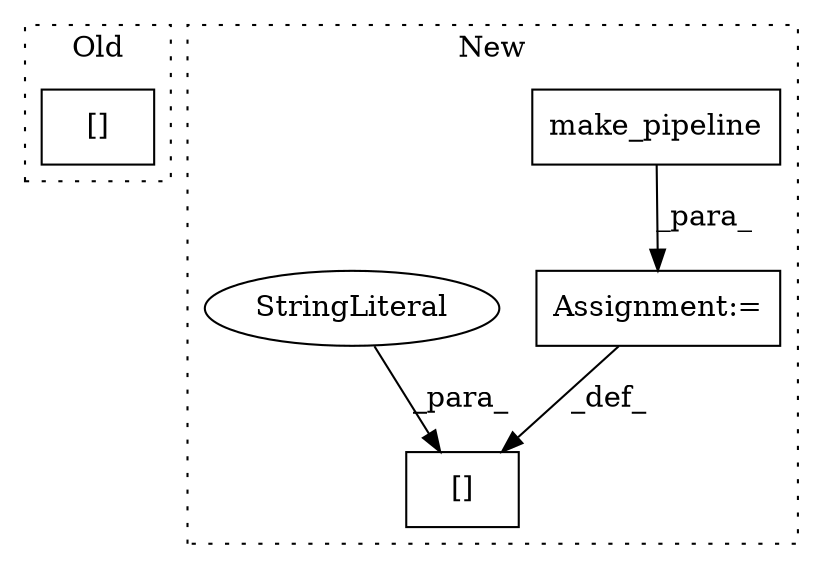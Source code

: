 digraph G {
subgraph cluster0 {
1 [label="[]" a="2" s="1158,1185" l="3,1" shape="box"];
label = "Old";
style="dotted";
}
subgraph cluster1 {
2 [label="make_pipeline" a="32" s="1030,1075" l="14,1" shape="box"];
3 [label="[]" a="2" s="1009,1028" l="10,1" shape="box"];
4 [label="StringLiteral" a="45" s="1019" l="9" shape="ellipse"];
5 [label="Assignment:=" a="7" s="1029" l="1" shape="box"];
label = "New";
style="dotted";
}
2 -> 5 [label="_para_"];
4 -> 3 [label="_para_"];
5 -> 3 [label="_def_"];
}